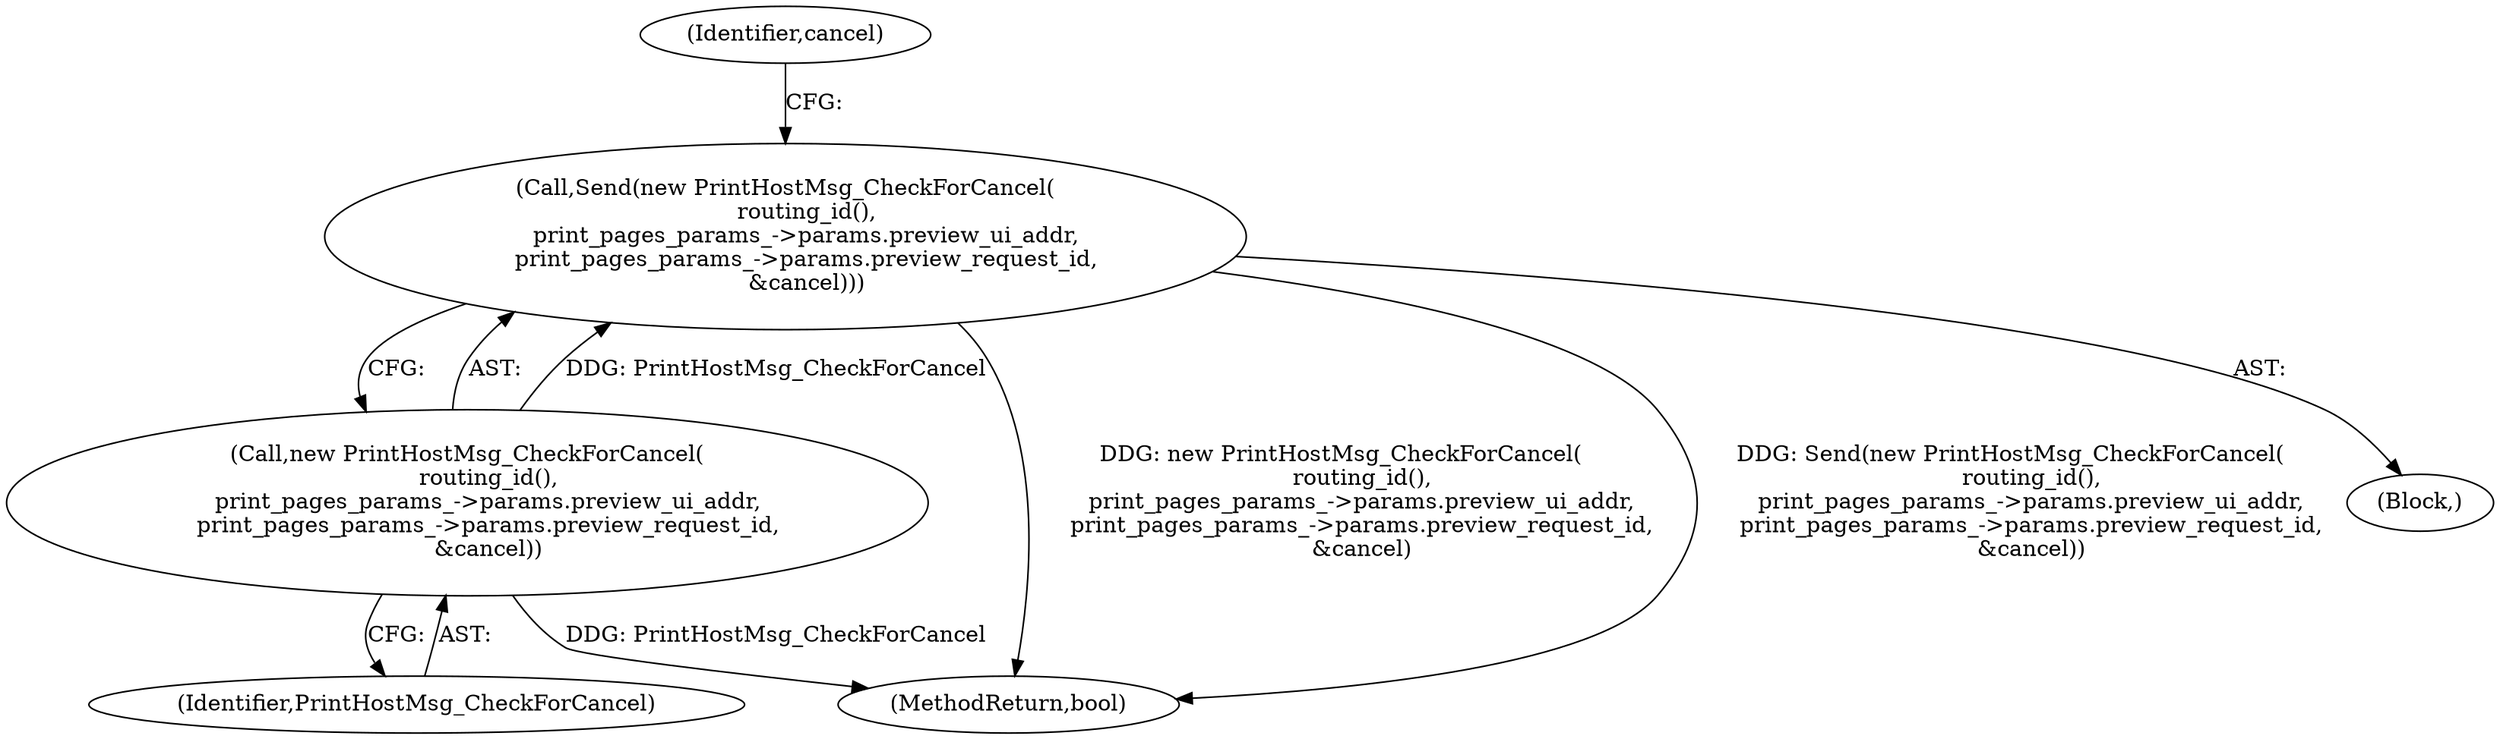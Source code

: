 digraph "1_Chrome_116d0963cadfbf55ef2ec3d13781987c4d80517a_36@del" {
"1000106" [label="(Call,Send(new PrintHostMsg_CheckForCancel(\n      routing_id(),\n      print_pages_params_->params.preview_ui_addr,\n      print_pages_params_->params.preview_request_id,\n      &cancel)))"];
"1000107" [label="(Call,new PrintHostMsg_CheckForCancel(\n      routing_id(),\n      print_pages_params_->params.preview_ui_addr,\n      print_pages_params_->params.preview_request_id,\n      &cancel))"];
"1000107" [label="(Call,new PrintHostMsg_CheckForCancel(\n      routing_id(),\n      print_pages_params_->params.preview_ui_addr,\n      print_pages_params_->params.preview_request_id,\n      &cancel))"];
"1000106" [label="(Call,Send(new PrintHostMsg_CheckForCancel(\n      routing_id(),\n      print_pages_params_->params.preview_ui_addr,\n      print_pages_params_->params.preview_request_id,\n      &cancel)))"];
"1000108" [label="(Identifier,PrintHostMsg_CheckForCancel)"];
"1000110" [label="(Identifier,cancel)"];
"1000116" [label="(MethodReturn,bool)"];
"1000101" [label="(Block,)"];
"1000106" -> "1000101"  [label="AST: "];
"1000106" -> "1000107"  [label="CFG: "];
"1000107" -> "1000106"  [label="AST: "];
"1000110" -> "1000106"  [label="CFG: "];
"1000106" -> "1000116"  [label="DDG: new PrintHostMsg_CheckForCancel(\n      routing_id(),\n      print_pages_params_->params.preview_ui_addr,\n      print_pages_params_->params.preview_request_id,\n      &cancel)"];
"1000106" -> "1000116"  [label="DDG: Send(new PrintHostMsg_CheckForCancel(\n      routing_id(),\n      print_pages_params_->params.preview_ui_addr,\n      print_pages_params_->params.preview_request_id,\n      &cancel))"];
"1000107" -> "1000106"  [label="DDG: PrintHostMsg_CheckForCancel"];
"1000107" -> "1000108"  [label="CFG: "];
"1000108" -> "1000107"  [label="AST: "];
"1000107" -> "1000116"  [label="DDG: PrintHostMsg_CheckForCancel"];
}
